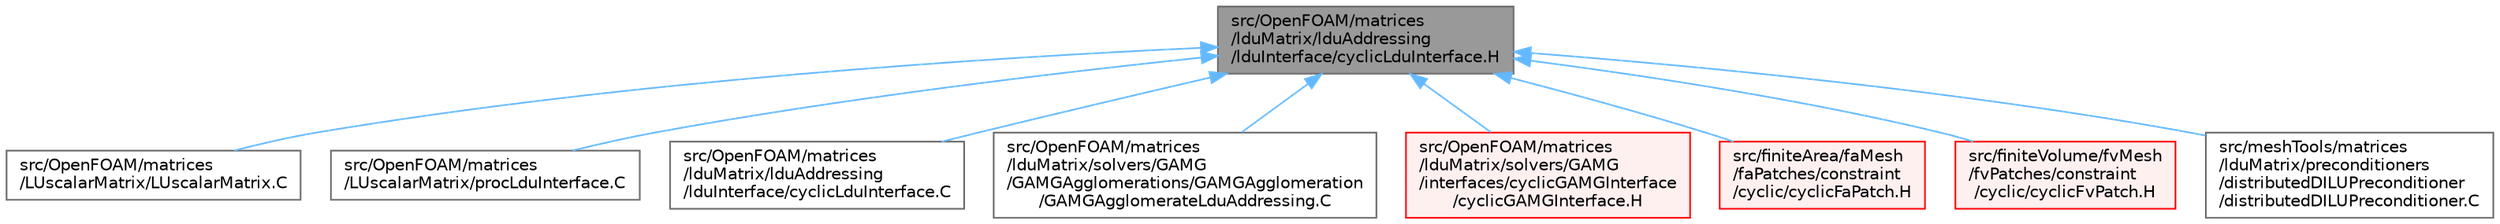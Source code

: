 digraph "src/OpenFOAM/matrices/lduMatrix/lduAddressing/lduInterface/cyclicLduInterface.H"
{
 // LATEX_PDF_SIZE
  bgcolor="transparent";
  edge [fontname=Helvetica,fontsize=10,labelfontname=Helvetica,labelfontsize=10];
  node [fontname=Helvetica,fontsize=10,shape=box,height=0.2,width=0.4];
  Node1 [id="Node000001",label="src/OpenFOAM/matrices\l/lduMatrix/lduAddressing\l/lduInterface/cyclicLduInterface.H",height=0.2,width=0.4,color="gray40", fillcolor="grey60", style="filled", fontcolor="black",tooltip=" "];
  Node1 -> Node2 [id="edge1_Node000001_Node000002",dir="back",color="steelblue1",style="solid",tooltip=" "];
  Node2 [id="Node000002",label="src/OpenFOAM/matrices\l/LUscalarMatrix/LUscalarMatrix.C",height=0.2,width=0.4,color="grey40", fillcolor="white", style="filled",URL="$LUscalarMatrix_8C.html",tooltip=" "];
  Node1 -> Node3 [id="edge2_Node000001_Node000003",dir="back",color="steelblue1",style="solid",tooltip=" "];
  Node3 [id="Node000003",label="src/OpenFOAM/matrices\l/LUscalarMatrix/procLduInterface.C",height=0.2,width=0.4,color="grey40", fillcolor="white", style="filled",URL="$procLduInterface_8C.html",tooltip=" "];
  Node1 -> Node4 [id="edge3_Node000001_Node000004",dir="back",color="steelblue1",style="solid",tooltip=" "];
  Node4 [id="Node000004",label="src/OpenFOAM/matrices\l/lduMatrix/lduAddressing\l/lduInterface/cyclicLduInterface.C",height=0.2,width=0.4,color="grey40", fillcolor="white", style="filled",URL="$cyclicLduInterface_8C.html",tooltip=" "];
  Node1 -> Node5 [id="edge4_Node000001_Node000005",dir="back",color="steelblue1",style="solid",tooltip=" "];
  Node5 [id="Node000005",label="src/OpenFOAM/matrices\l/lduMatrix/solvers/GAMG\l/GAMGAgglomerations/GAMGAgglomeration\l/GAMGAgglomerateLduAddressing.C",height=0.2,width=0.4,color="grey40", fillcolor="white", style="filled",URL="$GAMGAgglomerateLduAddressing_8C.html",tooltip=" "];
  Node1 -> Node6 [id="edge5_Node000001_Node000006",dir="back",color="steelblue1",style="solid",tooltip=" "];
  Node6 [id="Node000006",label="src/OpenFOAM/matrices\l/lduMatrix/solvers/GAMG\l/interfaces/cyclicGAMGInterface\l/cyclicGAMGInterface.H",height=0.2,width=0.4,color="red", fillcolor="#FFF0F0", style="filled",URL="$cyclicGAMGInterface_8H.html",tooltip=" "];
  Node1 -> Node10 [id="edge6_Node000001_Node000010",dir="back",color="steelblue1",style="solid",tooltip=" "];
  Node10 [id="Node000010",label="src/finiteArea/faMesh\l/faPatches/constraint\l/cyclic/cyclicFaPatch.H",height=0.2,width=0.4,color="red", fillcolor="#FFF0F0", style="filled",URL="$cyclicFaPatch_8H.html",tooltip=" "];
  Node1 -> Node21 [id="edge7_Node000001_Node000021",dir="back",color="steelblue1",style="solid",tooltip=" "];
  Node21 [id="Node000021",label="src/finiteVolume/fvMesh\l/fvPatches/constraint\l/cyclic/cyclicFvPatch.H",height=0.2,width=0.4,color="red", fillcolor="#FFF0F0", style="filled",URL="$cyclicFvPatch_8H.html",tooltip=" "];
  Node1 -> Node83 [id="edge8_Node000001_Node000083",dir="back",color="steelblue1",style="solid",tooltip=" "];
  Node83 [id="Node000083",label="src/meshTools/matrices\l/lduMatrix/preconditioners\l/distributedDILUPreconditioner\l/distributedDILUPreconditioner.C",height=0.2,width=0.4,color="grey40", fillcolor="white", style="filled",URL="$distributedDILUPreconditioner_8C.html",tooltip=" "];
}
